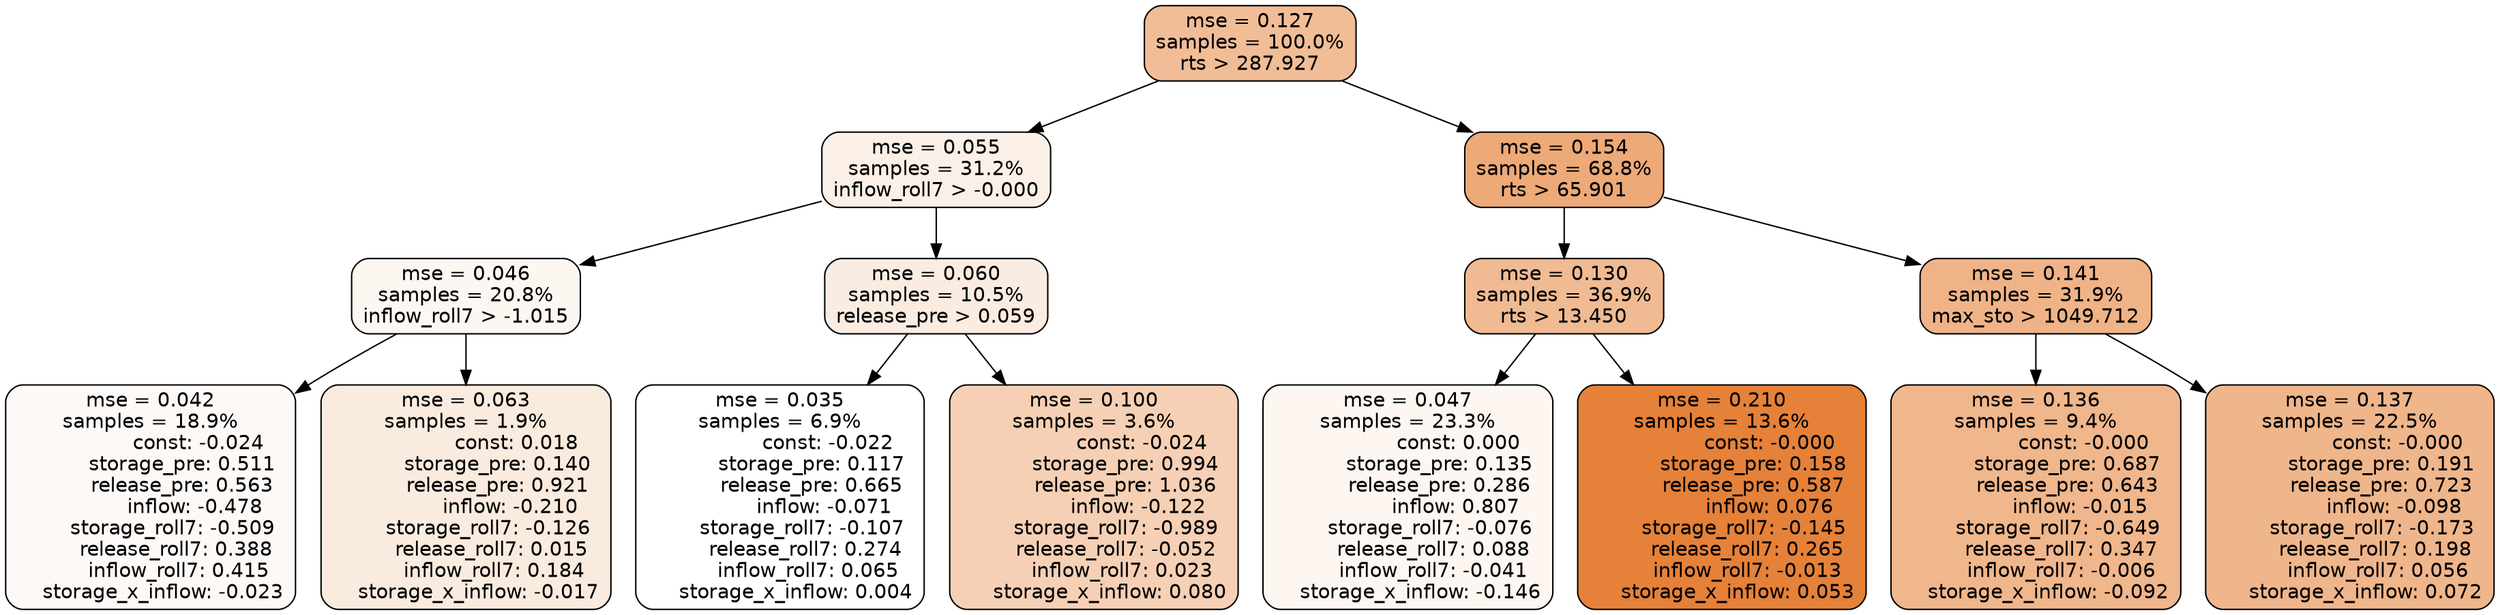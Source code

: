 digraph tree {
node [shape=rectangle, style="filled, rounded", color="black", fontname=helvetica] ;
edge [fontname=helvetica] ;
	"0" [label="mse = 0.127
samples = 100.0%
rts > 287.927", fillcolor="#f1bd97"]
	"8" [label="mse = 0.055
samples = 31.2%
inflow_roll7 > -0.000", fillcolor="#fbf0e8"]
	"1" [label="mse = 0.154
samples = 68.8%
rts > 65.901", fillcolor="#eda978"]
	"9" [label="mse = 0.046
samples = 20.8%
inflow_roll7 > -1.015", fillcolor="#fdf7f2"]
	"12" [label="mse = 0.060
samples = 10.5%
release_pre > 0.059", fillcolor="#fbece2"]
	"2" [label="mse = 0.130
samples = 36.9%
rts > 13.450", fillcolor="#f0ba93"]
	"5" [label="mse = 0.141
samples = 31.9%
max_sto > 1049.712", fillcolor="#efb387"]
	"11" [label="mse = 0.042
samples = 18.9%
               const: -0.024
          storage_pre: 0.511
          release_pre: 0.563
              inflow: -0.478
       storage_roll7: -0.509
        release_roll7: 0.388
         inflow_roll7: 0.415
    storage_x_inflow: -0.023", fillcolor="#fdf9f7"]
	"10" [label="mse = 0.063
samples = 1.9%
                const: 0.018
          storage_pre: 0.140
          release_pre: 0.921
              inflow: -0.210
       storage_roll7: -0.126
        release_roll7: 0.015
         inflow_roll7: 0.184
    storage_x_inflow: -0.017", fillcolor="#faebdf"]
	"13" [label="mse = 0.035
samples = 6.9%
               const: -0.022
          storage_pre: 0.117
          release_pre: 0.665
              inflow: -0.071
       storage_roll7: -0.107
        release_roll7: 0.274
         inflow_roll7: 0.065
     storage_x_inflow: 0.004", fillcolor="#ffffff"]
	"14" [label="mse = 0.100
samples = 3.6%
               const: -0.024
          storage_pre: 0.994
          release_pre: 1.036
              inflow: -0.122
       storage_roll7: -0.989
       release_roll7: -0.052
         inflow_roll7: 0.023
     storage_x_inflow: 0.080", fillcolor="#f5d0b5"]
	"3" [label="mse = 0.047
samples = 23.3%
                const: 0.000
          storage_pre: 0.135
          release_pre: 0.286
               inflow: 0.807
       storage_roll7: -0.076
        release_roll7: 0.088
        inflow_roll7: -0.041
    storage_x_inflow: -0.146", fillcolor="#fdf6f1"]
	"4" [label="mse = 0.210
samples = 13.6%
               const: -0.000
          storage_pre: 0.158
          release_pre: 0.587
               inflow: 0.076
       storage_roll7: -0.145
        release_roll7: 0.265
        inflow_roll7: -0.013
     storage_x_inflow: 0.053", fillcolor="#e58139"]
	"7" [label="mse = 0.136
samples = 9.4%
               const: -0.000
          storage_pre: 0.687
          release_pre: 0.643
              inflow: -0.015
       storage_roll7: -0.649
        release_roll7: 0.347
        inflow_roll7: -0.006
    storage_x_inflow: -0.092", fillcolor="#f0b68c"]
	"6" [label="mse = 0.137
samples = 22.5%
               const: -0.000
          storage_pre: 0.191
          release_pre: 0.723
              inflow: -0.098
       storage_roll7: -0.173
        release_roll7: 0.198
         inflow_roll7: 0.056
     storage_x_inflow: 0.072", fillcolor="#efb58b"]

	"0" -> "1"
	"0" -> "8"
	"8" -> "9"
	"8" -> "12"
	"1" -> "2"
	"1" -> "5"
	"9" -> "10"
	"9" -> "11"
	"12" -> "13"
	"12" -> "14"
	"2" -> "3"
	"2" -> "4"
	"5" -> "6"
	"5" -> "7"
}